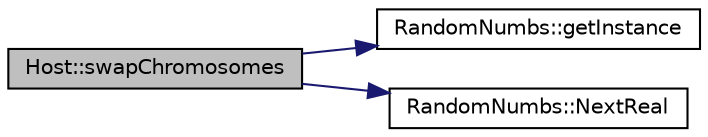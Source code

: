 digraph "Host::swapChromosomes"
{
  edge [fontname="Helvetica",fontsize="10",labelfontname="Helvetica",labelfontsize="10"];
  node [fontname="Helvetica",fontsize="10",shape=record];
  rankdir="LR";
  Node1 [label="Host::swapChromosomes",height=0.2,width=0.4,color="black", fillcolor="grey75", style="filled", fontcolor="black"];
  Node1 -> Node2 [color="midnightblue",fontsize="10",style="solid",fontname="Helvetica"];
  Node2 [label="RandomNumbs::getInstance",height=0.2,width=0.4,color="black", fillcolor="white", style="filled",URL="$class_random_numbs.html#a364c415e5105061274013a1e68576a64",tooltip="Core method. Gets the instance of a singleton class. "];
  Node1 -> Node3 [color="midnightblue",fontsize="10",style="solid",fontname="Helvetica"];
  Node3 [label="RandomNumbs::NextReal",height=0.2,width=0.4,color="black", fillcolor="white", style="filled",URL="$class_random_numbs.html#aaae77654579060738e55b46c8caba9a6",tooltip="Core method. Generates one real random number from a given interval with an uniform distribution..."];
}
